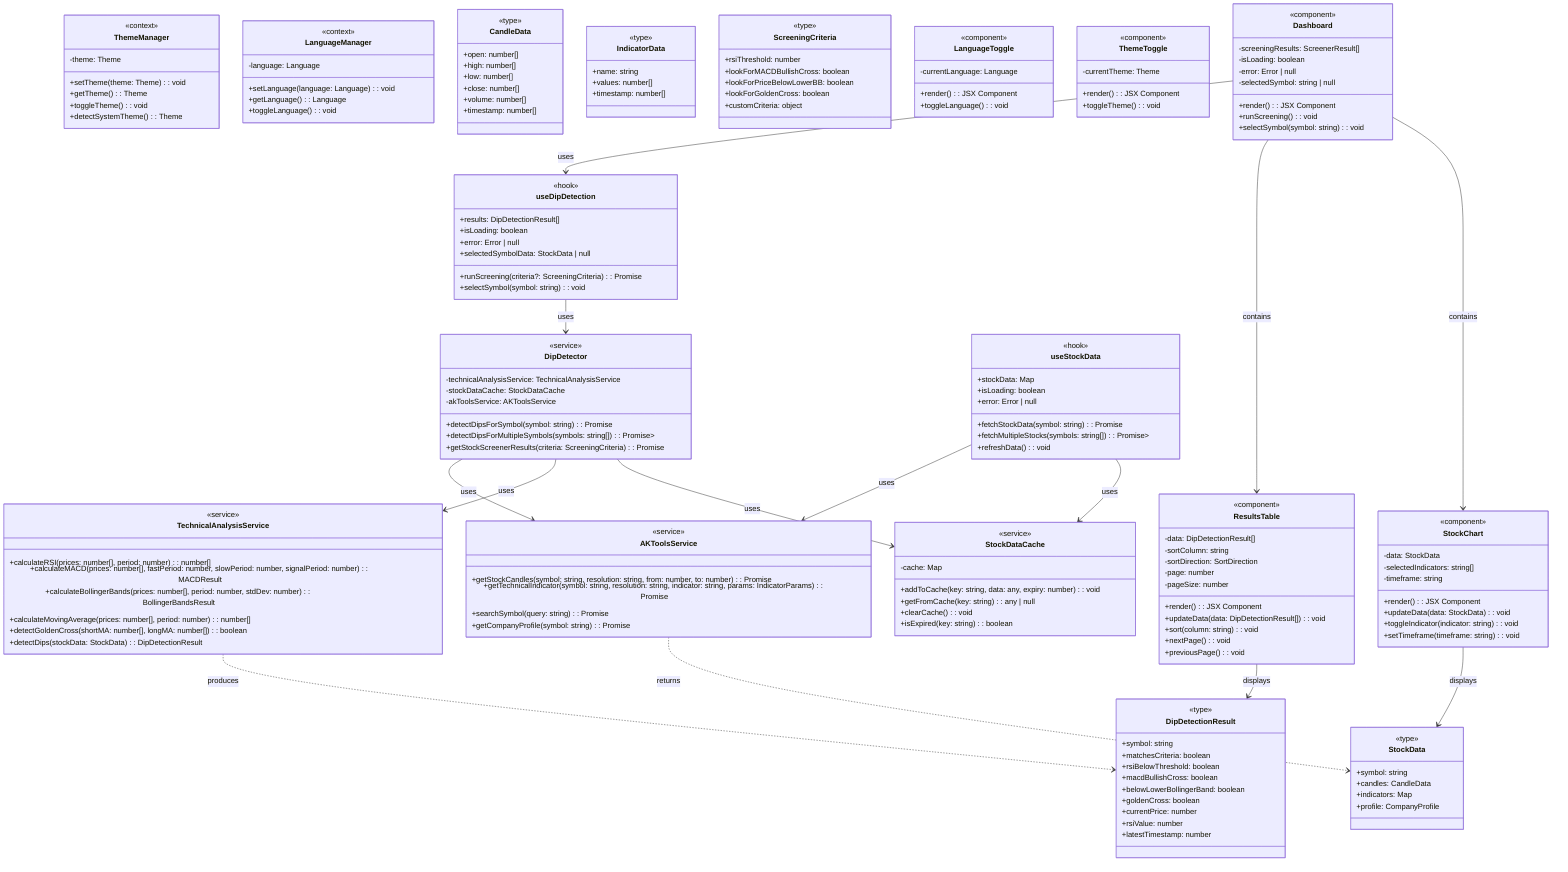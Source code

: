 classDiagram
    class AKToolsService {
        <<service>>
        +getStockCandles(symbol: string, resolution: string, from: number, to: number): Promise<CandleData>
        +getTechnicalIndicator(symbol: string, resolution: string, indicator: string, params: IndicatorParams): Promise<IndicatorData>
        +searchSymbol(query: string): Promise<StockSymbol[]>
        +getCompanyProfile(symbol: string): Promise<CompanyProfile>
    }
    
    class ThemeManager {
        <<context>>
        -theme: Theme
        +setTheme(theme: Theme): void
        +getTheme(): Theme
        +toggleTheme(): void
        +detectSystemTheme(): Theme
    }
    
    class LanguageManager {
        <<context>>
        -language: Language
        +setLanguage(language: Language): void
        +getLanguage(): Language
        +toggleLanguage(): void
    }
    
    class TechnicalAnalysisService {
        <<service>>
        +calculateRSI(prices: number[], period: number): number[]
        +calculateMACD(prices: number[], fastPeriod: number, slowPeriod: number, signalPeriod: number): MACDResult
        +calculateBollingerBands(prices: number[], period: number, stdDev: number): BollingerBandsResult
        +calculateMovingAverage(prices: number[], period: number): number[]
        +detectGoldenCross(shortMA: number[], longMA: number[]): boolean
        +detectDips(stockData: StockData): DipDetectionResult
    }
    
    class StockDataCache {
        <<service>>
        -cache: Map<string, CachedData>
        +addToCache(key: string, data: any, expiry: number): void
        +getFromCache(key: string): any | null
        +clearCache(): void
        +isExpired(key: string): boolean
    }
    
    class DipDetector {
        <<service>>
        -technicalAnalysisService: TechnicalAnalysisService
        -stockDataCache: StockDataCache
        -akToolsService: AKToolsService
        +detectDipsForSymbol(symbol: string): Promise<DipDetectionResult>
        +detectDipsForMultipleSymbols(symbols: string[]): Promise<Map<string, DipDetectionResult>>
        +getStockScreenerResults(criteria: ScreeningCriteria): Promise<ScreenerResult[]>
    }
    
    class StockData {
        <<type>>
        +symbol: string
        +candles: CandleData
        +indicators: Map<string, IndicatorData>
        +profile: CompanyProfile
    }
    
    class CandleData {
        <<type>>
        +open: number[]
        +high: number[]
        +low: number[]
        +close: number[]
        +volume: number[]
        +timestamp: number[]
    }
    
    class IndicatorData {
        <<type>>
        +name: string
        +values: number[]
        +timestamp: number[]
    }
    
    class DipDetectionResult {
        <<type>>
        +symbol: string
        +matchesCriteria: boolean
        +rsiBelowThreshold: boolean
        +macdBullishCross: boolean
        +belowLowerBollingerBand: boolean
        +goldenCross: boolean
        +currentPrice: number
        +rsiValue: number
        +latestTimestamp: number
    }
    
    class ScreeningCriteria {
        <<type>>
        +rsiThreshold: number
        +lookForMACDBullishCross: boolean
        +lookForPriceBelowLowerBB: boolean
        +lookForGoldenCross: boolean
        +customCriteria: object
    }
    
    class StockChart {
        <<component>>
        -data: StockData
        -selectedIndicators: string[]
        -timeframe: string
        +render(): JSX Component
        +updateData(data: StockData): void
        +toggleIndicator(indicator: string): void
        +setTimeframe(timeframe: string): void
    }
    
    class ResultsTable {
        <<component>>
        -data: DipDetectionResult[]
        -sortColumn: string
        -sortDirection: SortDirection
        -page: number
        -pageSize: number
        +render(): JSX Component
        +updateData(data: DipDetectionResult[]): void
        +sort(column: string): void
        +nextPage(): void
        +previousPage(): void
    }
    
    class LanguageToggle {
        <<component>>
        -currentLanguage: Language
        +render(): JSX Component
        +toggleLanguage(): void
    }
    
    class ThemeToggle {
        <<component>>
        -currentTheme: Theme
        +render(): JSX Component
        +toggleTheme(): void
    }
    
    class Dashboard {
        <<component>>
        -screeningResults: ScreenerResult[]
        -isLoading: boolean
        -error: Error | null
        -selectedSymbol: string | null
        +render(): JSX Component
        +runScreening(): void
        +selectSymbol(symbol: string): void
    }
    
    class useStockData {
        <<hook>>
        +stockData: Map<string, StockData>
        +isLoading: boolean
        +error: Error | null
        +fetchStockData(symbol: string): Promise<StockData>
        +fetchMultipleStocks(symbols: string[]): Promise<Map<string, StockData>>
        +refreshData(): void
    }
    
    class useDipDetection {
        <<hook>>
        +results: DipDetectionResult[]
        +isLoading: boolean
        +error: Error | null
        +runScreening(criteria?: ScreeningCriteria): Promise<void>
        +selectSymbol(symbol: string): void
        +selectedSymbolData: StockData | null
    }
    
    AKToolsService ..> StockData: returns
    TechnicalAnalysisService ..> DipDetectionResult: produces
    DipDetector --> AKToolsService: uses
    DipDetector --> TechnicalAnalysisService: uses
    DipDetector --> StockDataCache: uses
    useStockData --> AKToolsService: uses
    useStockData --> StockDataCache: uses
    useDipDetection --> DipDetector: uses
    Dashboard --> useDipDetection: uses
    Dashboard --> ResultsTable: contains
    Dashboard --> StockChart: contains
    StockChart --> StockData: displays
    ResultsTable --> DipDetectionResult: displays